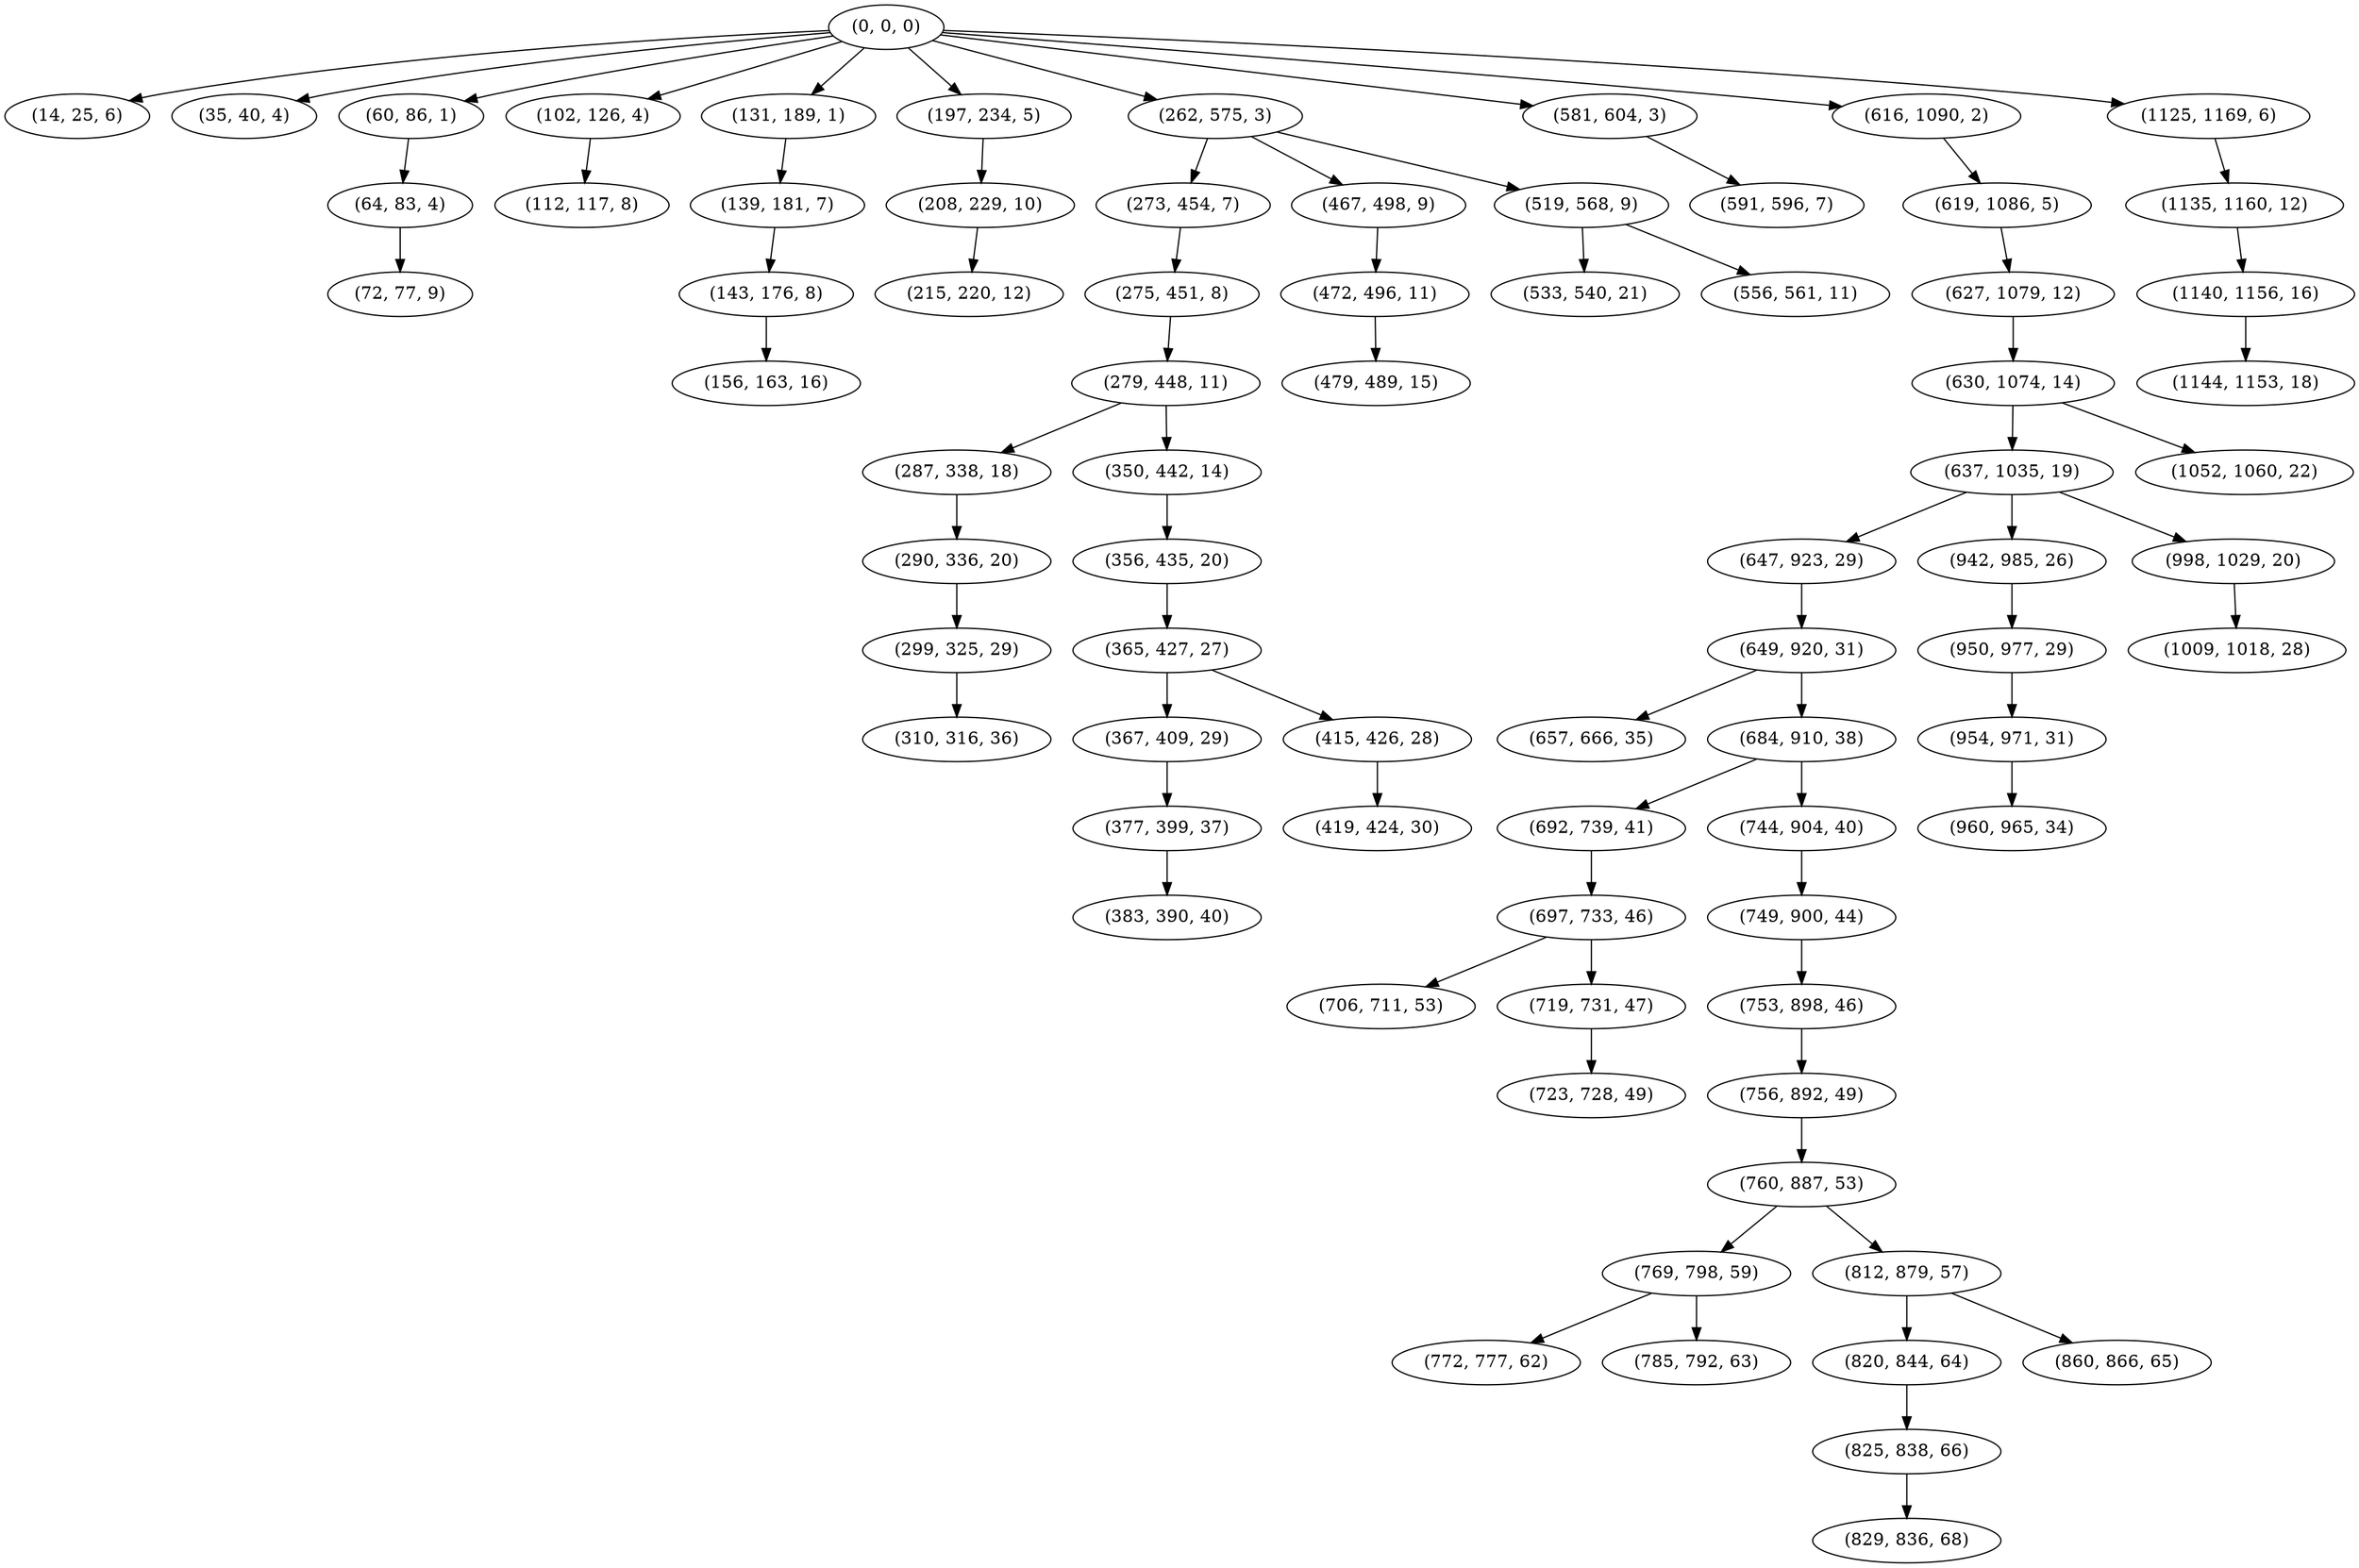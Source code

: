 digraph tree {
    "(0, 0, 0)";
    "(14, 25, 6)";
    "(35, 40, 4)";
    "(60, 86, 1)";
    "(64, 83, 4)";
    "(72, 77, 9)";
    "(102, 126, 4)";
    "(112, 117, 8)";
    "(131, 189, 1)";
    "(139, 181, 7)";
    "(143, 176, 8)";
    "(156, 163, 16)";
    "(197, 234, 5)";
    "(208, 229, 10)";
    "(215, 220, 12)";
    "(262, 575, 3)";
    "(273, 454, 7)";
    "(275, 451, 8)";
    "(279, 448, 11)";
    "(287, 338, 18)";
    "(290, 336, 20)";
    "(299, 325, 29)";
    "(310, 316, 36)";
    "(350, 442, 14)";
    "(356, 435, 20)";
    "(365, 427, 27)";
    "(367, 409, 29)";
    "(377, 399, 37)";
    "(383, 390, 40)";
    "(415, 426, 28)";
    "(419, 424, 30)";
    "(467, 498, 9)";
    "(472, 496, 11)";
    "(479, 489, 15)";
    "(519, 568, 9)";
    "(533, 540, 21)";
    "(556, 561, 11)";
    "(581, 604, 3)";
    "(591, 596, 7)";
    "(616, 1090, 2)";
    "(619, 1086, 5)";
    "(627, 1079, 12)";
    "(630, 1074, 14)";
    "(637, 1035, 19)";
    "(647, 923, 29)";
    "(649, 920, 31)";
    "(657, 666, 35)";
    "(684, 910, 38)";
    "(692, 739, 41)";
    "(697, 733, 46)";
    "(706, 711, 53)";
    "(719, 731, 47)";
    "(723, 728, 49)";
    "(744, 904, 40)";
    "(749, 900, 44)";
    "(753, 898, 46)";
    "(756, 892, 49)";
    "(760, 887, 53)";
    "(769, 798, 59)";
    "(772, 777, 62)";
    "(785, 792, 63)";
    "(812, 879, 57)";
    "(820, 844, 64)";
    "(825, 838, 66)";
    "(829, 836, 68)";
    "(860, 866, 65)";
    "(942, 985, 26)";
    "(950, 977, 29)";
    "(954, 971, 31)";
    "(960, 965, 34)";
    "(998, 1029, 20)";
    "(1009, 1018, 28)";
    "(1052, 1060, 22)";
    "(1125, 1169, 6)";
    "(1135, 1160, 12)";
    "(1140, 1156, 16)";
    "(1144, 1153, 18)";
    "(0, 0, 0)" -> "(14, 25, 6)";
    "(0, 0, 0)" -> "(35, 40, 4)";
    "(0, 0, 0)" -> "(60, 86, 1)";
    "(0, 0, 0)" -> "(102, 126, 4)";
    "(0, 0, 0)" -> "(131, 189, 1)";
    "(0, 0, 0)" -> "(197, 234, 5)";
    "(0, 0, 0)" -> "(262, 575, 3)";
    "(0, 0, 0)" -> "(581, 604, 3)";
    "(0, 0, 0)" -> "(616, 1090, 2)";
    "(0, 0, 0)" -> "(1125, 1169, 6)";
    "(60, 86, 1)" -> "(64, 83, 4)";
    "(64, 83, 4)" -> "(72, 77, 9)";
    "(102, 126, 4)" -> "(112, 117, 8)";
    "(131, 189, 1)" -> "(139, 181, 7)";
    "(139, 181, 7)" -> "(143, 176, 8)";
    "(143, 176, 8)" -> "(156, 163, 16)";
    "(197, 234, 5)" -> "(208, 229, 10)";
    "(208, 229, 10)" -> "(215, 220, 12)";
    "(262, 575, 3)" -> "(273, 454, 7)";
    "(262, 575, 3)" -> "(467, 498, 9)";
    "(262, 575, 3)" -> "(519, 568, 9)";
    "(273, 454, 7)" -> "(275, 451, 8)";
    "(275, 451, 8)" -> "(279, 448, 11)";
    "(279, 448, 11)" -> "(287, 338, 18)";
    "(279, 448, 11)" -> "(350, 442, 14)";
    "(287, 338, 18)" -> "(290, 336, 20)";
    "(290, 336, 20)" -> "(299, 325, 29)";
    "(299, 325, 29)" -> "(310, 316, 36)";
    "(350, 442, 14)" -> "(356, 435, 20)";
    "(356, 435, 20)" -> "(365, 427, 27)";
    "(365, 427, 27)" -> "(367, 409, 29)";
    "(365, 427, 27)" -> "(415, 426, 28)";
    "(367, 409, 29)" -> "(377, 399, 37)";
    "(377, 399, 37)" -> "(383, 390, 40)";
    "(415, 426, 28)" -> "(419, 424, 30)";
    "(467, 498, 9)" -> "(472, 496, 11)";
    "(472, 496, 11)" -> "(479, 489, 15)";
    "(519, 568, 9)" -> "(533, 540, 21)";
    "(519, 568, 9)" -> "(556, 561, 11)";
    "(581, 604, 3)" -> "(591, 596, 7)";
    "(616, 1090, 2)" -> "(619, 1086, 5)";
    "(619, 1086, 5)" -> "(627, 1079, 12)";
    "(627, 1079, 12)" -> "(630, 1074, 14)";
    "(630, 1074, 14)" -> "(637, 1035, 19)";
    "(630, 1074, 14)" -> "(1052, 1060, 22)";
    "(637, 1035, 19)" -> "(647, 923, 29)";
    "(637, 1035, 19)" -> "(942, 985, 26)";
    "(637, 1035, 19)" -> "(998, 1029, 20)";
    "(647, 923, 29)" -> "(649, 920, 31)";
    "(649, 920, 31)" -> "(657, 666, 35)";
    "(649, 920, 31)" -> "(684, 910, 38)";
    "(684, 910, 38)" -> "(692, 739, 41)";
    "(684, 910, 38)" -> "(744, 904, 40)";
    "(692, 739, 41)" -> "(697, 733, 46)";
    "(697, 733, 46)" -> "(706, 711, 53)";
    "(697, 733, 46)" -> "(719, 731, 47)";
    "(719, 731, 47)" -> "(723, 728, 49)";
    "(744, 904, 40)" -> "(749, 900, 44)";
    "(749, 900, 44)" -> "(753, 898, 46)";
    "(753, 898, 46)" -> "(756, 892, 49)";
    "(756, 892, 49)" -> "(760, 887, 53)";
    "(760, 887, 53)" -> "(769, 798, 59)";
    "(760, 887, 53)" -> "(812, 879, 57)";
    "(769, 798, 59)" -> "(772, 777, 62)";
    "(769, 798, 59)" -> "(785, 792, 63)";
    "(812, 879, 57)" -> "(820, 844, 64)";
    "(812, 879, 57)" -> "(860, 866, 65)";
    "(820, 844, 64)" -> "(825, 838, 66)";
    "(825, 838, 66)" -> "(829, 836, 68)";
    "(942, 985, 26)" -> "(950, 977, 29)";
    "(950, 977, 29)" -> "(954, 971, 31)";
    "(954, 971, 31)" -> "(960, 965, 34)";
    "(998, 1029, 20)" -> "(1009, 1018, 28)";
    "(1125, 1169, 6)" -> "(1135, 1160, 12)";
    "(1135, 1160, 12)" -> "(1140, 1156, 16)";
    "(1140, 1156, 16)" -> "(1144, 1153, 18)";
}
